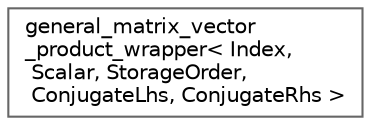 digraph "类继承关系图"
{
 // LATEX_PDF_SIZE
  bgcolor="transparent";
  edge [fontname=Helvetica,fontsize=10,labelfontname=Helvetica,labelfontsize=10];
  node [fontname=Helvetica,fontsize=10,shape=box,height=0.2,width=0.4];
  rankdir="LR";
  Node0 [id="Node000000",label="general_matrix_vector\l_product_wrapper\< Index,\l Scalar, StorageOrder,\l ConjugateLhs, ConjugateRhs \>",height=0.2,width=0.4,color="grey40", fillcolor="white", style="filled",URL="$structgeneral__matrix__vector__product__wrapper.html",tooltip=" "];
}
